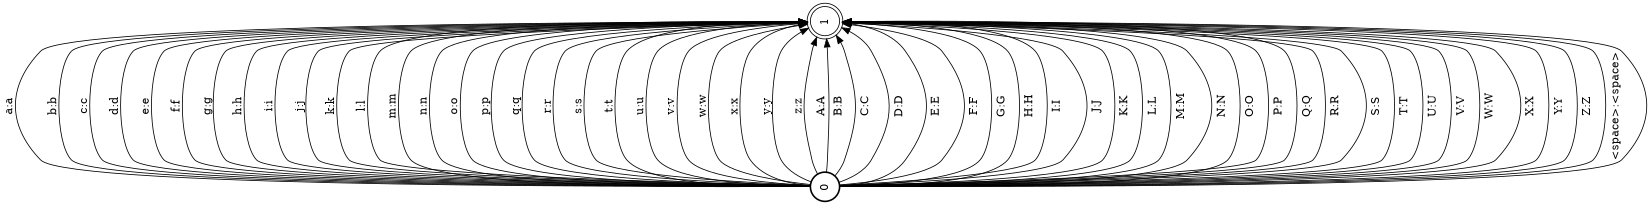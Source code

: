 digraph FST {
rankdir = LR;
size = "8.5,11";
label = "";
center = 1;
orientation = Landscape;
ranksep = "0.4";
nodesep = "0.25";
0 [label = "0", shape = circle, style = bold, fontsize = 14]
	0 -> 1 [label = "a:a", fontsize = 14];
	0 -> 1 [label = "b:b", fontsize = 14];
	0 -> 1 [label = "c:c", fontsize = 14];
	0 -> 1 [label = "d:d", fontsize = 14];
	0 -> 1 [label = "e:e", fontsize = 14];
	0 -> 1 [label = "f:f", fontsize = 14];
	0 -> 1 [label = "g:g", fontsize = 14];
	0 -> 1 [label = "h:h", fontsize = 14];
	0 -> 1 [label = "i:i", fontsize = 14];
	0 -> 1 [label = "j:j", fontsize = 14];
	0 -> 1 [label = "k:k", fontsize = 14];
	0 -> 1 [label = "l:l", fontsize = 14];
	0 -> 1 [label = "m:m", fontsize = 14];
	0 -> 1 [label = "n:n", fontsize = 14];
	0 -> 1 [label = "o:o", fontsize = 14];
	0 -> 1 [label = "p:p", fontsize = 14];
	0 -> 1 [label = "q:q", fontsize = 14];
	0 -> 1 [label = "r:r", fontsize = 14];
	0 -> 1 [label = "s:s", fontsize = 14];
	0 -> 1 [label = "t:t", fontsize = 14];
	0 -> 1 [label = "u:u", fontsize = 14];
	0 -> 1 [label = "v:v", fontsize = 14];
	0 -> 1 [label = "w:w", fontsize = 14];
	0 -> 1 [label = "x:x", fontsize = 14];
	0 -> 1 [label = "y:y", fontsize = 14];
	0 -> 1 [label = "z:z", fontsize = 14];
	0 -> 1 [label = "A:A", fontsize = 14];
	0 -> 1 [label = "B:B", fontsize = 14];
	0 -> 1 [label = "C:C", fontsize = 14];
	0 -> 1 [label = "D:D", fontsize = 14];
	0 -> 1 [label = "E:E", fontsize = 14];
	0 -> 1 [label = "F:F", fontsize = 14];
	0 -> 1 [label = "G:G", fontsize = 14];
	0 -> 1 [label = "H:H", fontsize = 14];
	0 -> 1 [label = "I:I", fontsize = 14];
	0 -> 1 [label = "J:J", fontsize = 14];
	0 -> 1 [label = "K:K", fontsize = 14];
	0 -> 1 [label = "L:L", fontsize = 14];
	0 -> 1 [label = "M:M", fontsize = 14];
	0 -> 1 [label = "N:N", fontsize = 14];
	0 -> 1 [label = "O:O", fontsize = 14];
	0 -> 1 [label = "P:P", fontsize = 14];
	0 -> 1 [label = "Q:Q", fontsize = 14];
	0 -> 1 [label = "R:R", fontsize = 14];
	0 -> 1 [label = "S:S", fontsize = 14];
	0 -> 1 [label = "T:T", fontsize = 14];
	0 -> 1 [label = "U:U", fontsize = 14];
	0 -> 1 [label = "V:V", fontsize = 14];
	0 -> 1 [label = "W:W", fontsize = 14];
	0 -> 1 [label = "X:X", fontsize = 14];
	0 -> 1 [label = "Y:Y", fontsize = 14];
	0 -> 1 [label = "Z:Z", fontsize = 14];
	0 -> 1 [label = "<space>:<space>", fontsize = 14];
1 [label = "1", shape = doublecircle, style = solid, fontsize = 14]
}
